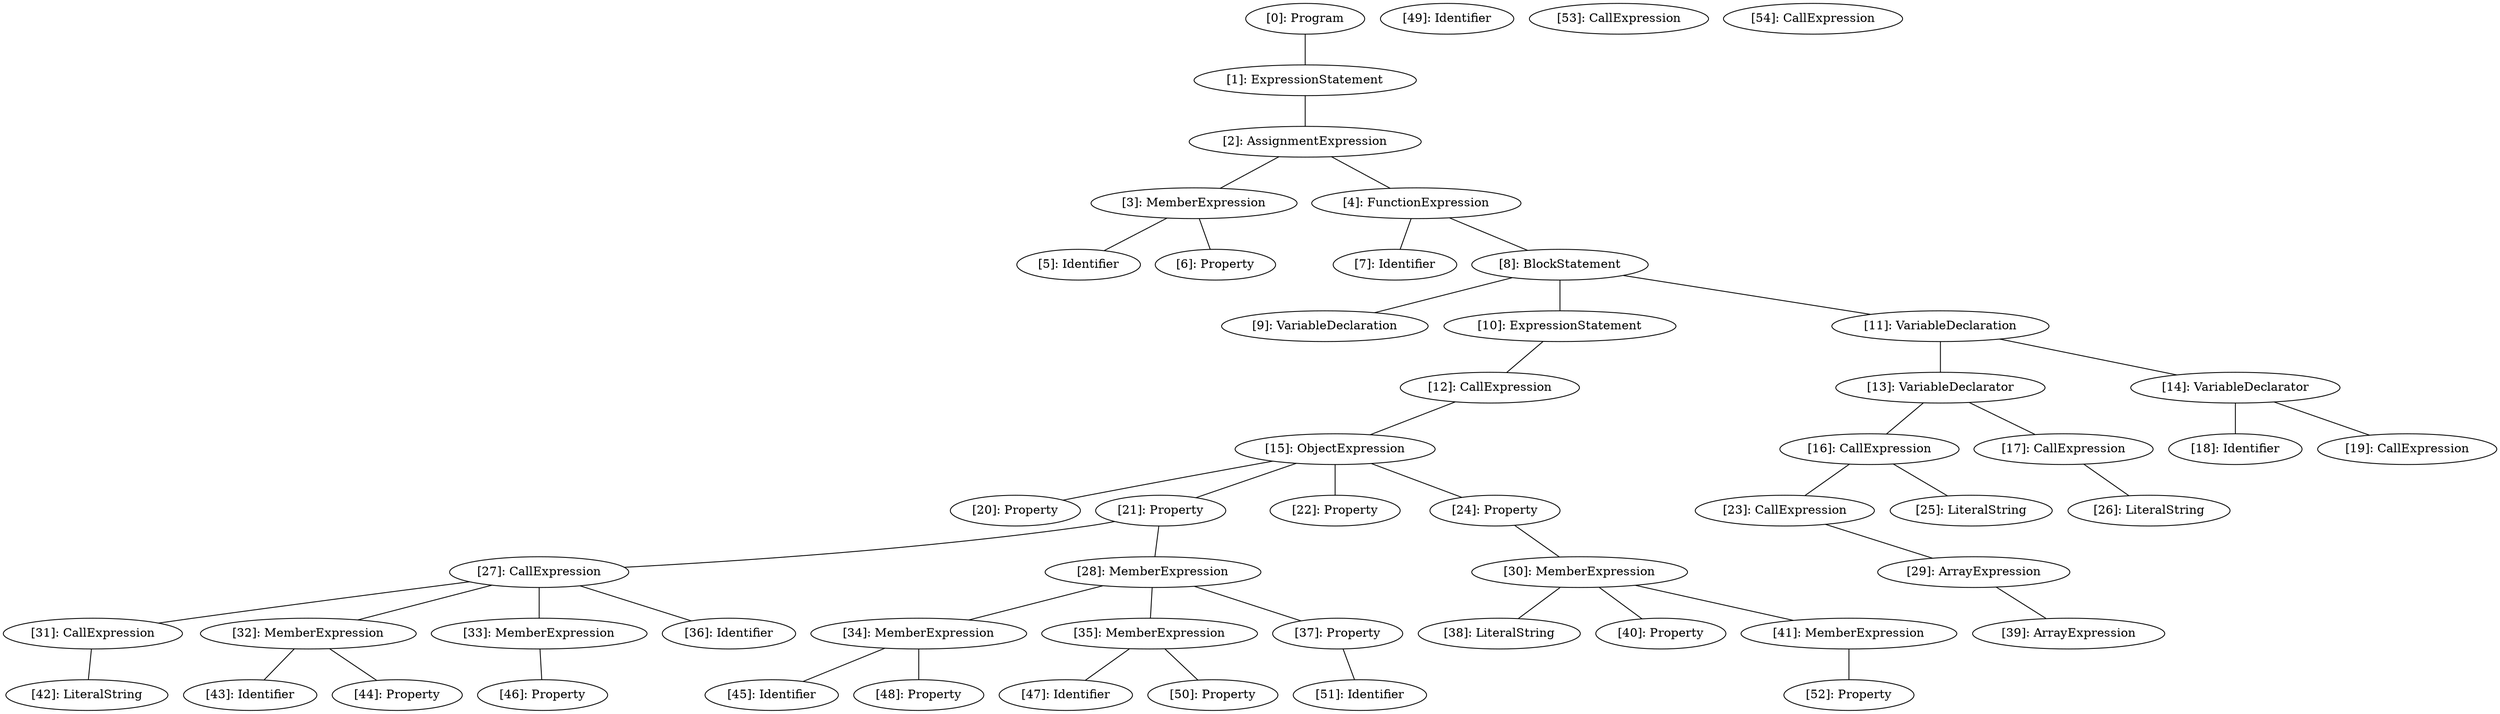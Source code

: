 // Result
graph {
	0 [label="[0]: Program"]
	1 [label="[1]: ExpressionStatement"]
	2 [label="[2]: AssignmentExpression"]
	3 [label="[3]: MemberExpression"]
	4 [label="[4]: FunctionExpression"]
	5 [label="[5]: Identifier"]
	6 [label="[6]: Property"]
	7 [label="[7]: Identifier"]
	8 [label="[8]: BlockStatement"]
	9 [label="[9]: VariableDeclaration"]
	10 [label="[10]: ExpressionStatement"]
	11 [label="[11]: VariableDeclaration"]
	12 [label="[12]: CallExpression"]
	13 [label="[13]: VariableDeclarator"]
	14 [label="[14]: VariableDeclarator"]
	15 [label="[15]: ObjectExpression"]
	16 [label="[16]: CallExpression"]
	17 [label="[17]: CallExpression"]
	18 [label="[18]: Identifier"]
	19 [label="[19]: CallExpression"]
	20 [label="[20]: Property"]
	21 [label="[21]: Property"]
	22 [label="[22]: Property"]
	23 [label="[23]: CallExpression"]
	24 [label="[24]: Property"]
	25 [label="[25]: LiteralString"]
	26 [label="[26]: LiteralString"]
	27 [label="[27]: CallExpression"]
	28 [label="[28]: MemberExpression"]
	29 [label="[29]: ArrayExpression"]
	30 [label="[30]: MemberExpression"]
	31 [label="[31]: CallExpression"]
	32 [label="[32]: MemberExpression"]
	33 [label="[33]: MemberExpression"]
	34 [label="[34]: MemberExpression"]
	35 [label="[35]: MemberExpression"]
	36 [label="[36]: Identifier"]
	37 [label="[37]: Property"]
	38 [label="[38]: LiteralString"]
	39 [label="[39]: ArrayExpression"]
	40 [label="[40]: Property"]
	41 [label="[41]: MemberExpression"]
	42 [label="[42]: LiteralString"]
	43 [label="[43]: Identifier"]
	44 [label="[44]: Property"]
	45 [label="[45]: Identifier"]
	46 [label="[46]: Property"]
	47 [label="[47]: Identifier"]
	48 [label="[48]: Property"]
	49 [label="[49]: Identifier"]
	50 [label="[50]: Property"]
	51 [label="[51]: Identifier"]
	52 [label="[52]: Property"]
	53 [label="[53]: CallExpression"]
	54 [label="[54]: CallExpression"]
	0 -- 1
	1 -- 2
	2 -- 3
	2 -- 4
	3 -- 5
	3 -- 6
	4 -- 7
	4 -- 8
	8 -- 9
	8 -- 10
	8 -- 11
	10 -- 12
	11 -- 13
	11 -- 14
	12 -- 15
	13 -- 16
	13 -- 17
	14 -- 18
	14 -- 19
	15 -- 20
	15 -- 21
	15 -- 22
	15 -- 24
	16 -- 23
	16 -- 25
	17 -- 26
	21 -- 27
	21 -- 28
	23 -- 29
	24 -- 30
	27 -- 31
	27 -- 32
	27 -- 33
	27 -- 36
	28 -- 34
	28 -- 35
	28 -- 37
	29 -- 39
	30 -- 38
	30 -- 40
	30 -- 41
	31 -- 42
	32 -- 43
	32 -- 44
	33 -- 46
	34 -- 45
	34 -- 48
	35 -- 47
	35 -- 50
	37 -- 51
	41 -- 52
}
